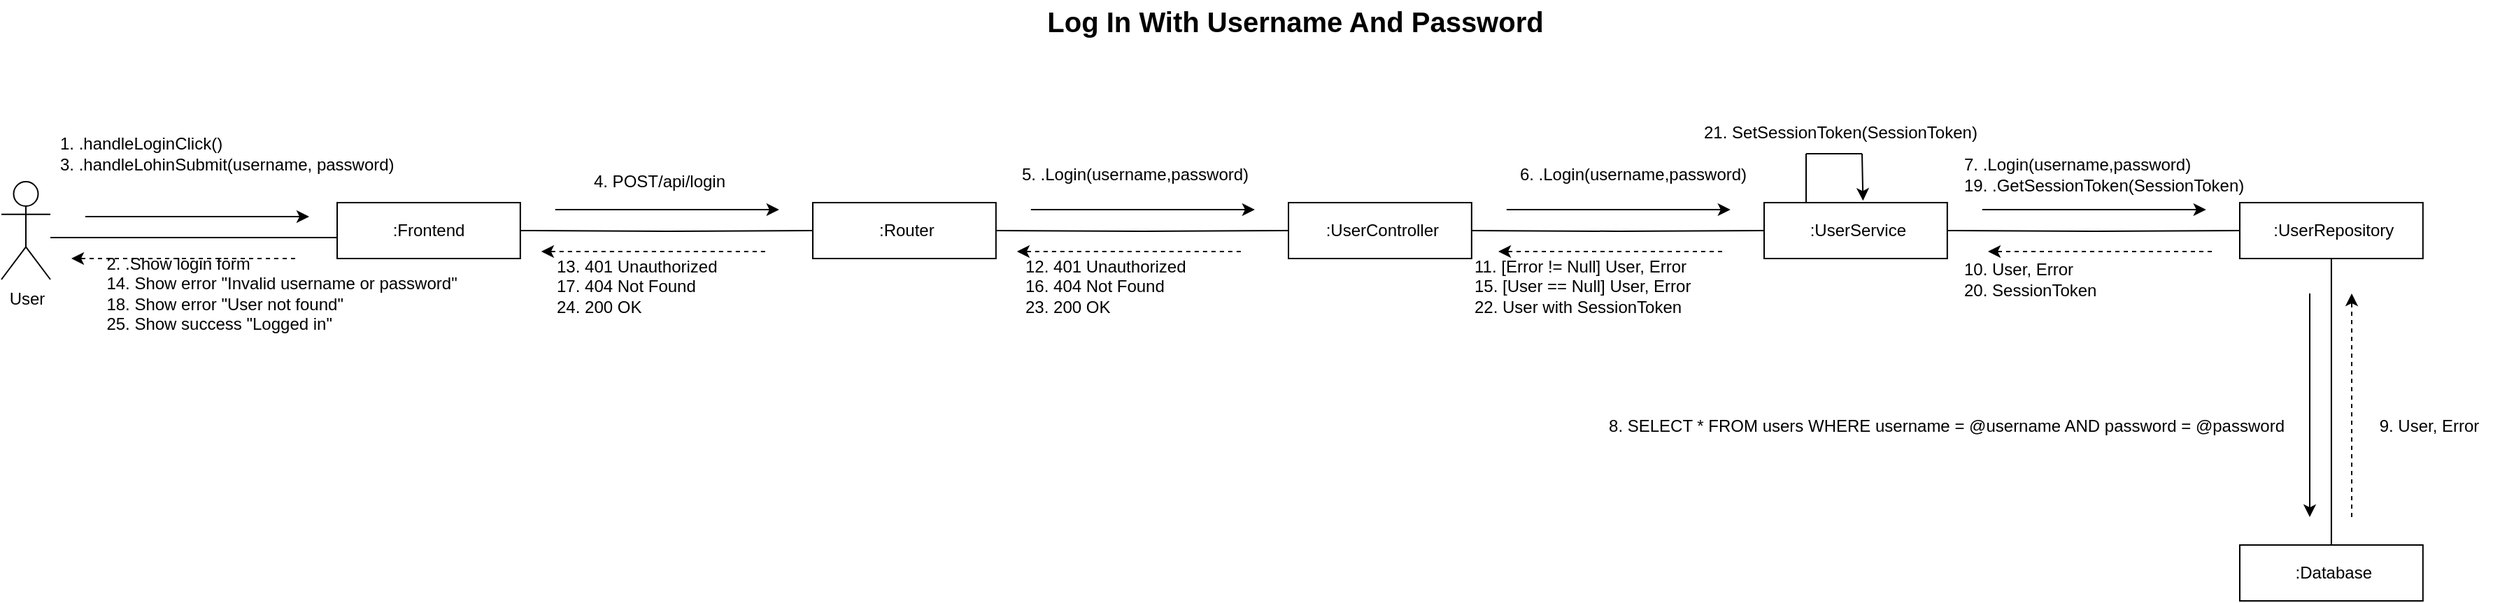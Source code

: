 <mxfile version="26.0.16">
  <diagram name="Page-1" id="EbPx7yfSxMJlQDCsH0uy">
    <mxGraphModel dx="5985" dy="2745" grid="1" gridSize="10" guides="1" tooltips="1" connect="1" arrows="1" fold="1" page="0" pageScale="1" pageWidth="850" pageHeight="1100" math="0" shadow="0">
      <root>
        <mxCell id="0" />
        <mxCell id="1" parent="0" />
        <mxCell id="f7zD8Vruu4fjO3Ho578D-1" style="edgeStyle=orthogonalEdgeStyle;rounded=0;orthogonalLoop=1;jettySize=auto;html=1;entryX=0;entryY=0.5;entryDx=0;entryDy=0;endArrow=none;startFill=0;" edge="1" parent="1">
          <mxGeometry relative="1" as="geometry">
            <mxPoint x="-2025" y="-440" as="sourcePoint" />
            <mxPoint x="-1820" y="-440" as="targetPoint" />
          </mxGeometry>
        </mxCell>
        <mxCell id="f7zD8Vruu4fjO3Ho578D-2" value="User" style="shape=umlActor;verticalLabelPosition=bottom;verticalAlign=top;html=1;outlineConnect=0;" vertex="1" parent="1">
          <mxGeometry x="-2060" y="-480" width="35" height="70" as="geometry" />
        </mxCell>
        <mxCell id="f7zD8Vruu4fjO3Ho578D-3" value=":Frontend" style="rounded=0;whiteSpace=wrap;html=1;" vertex="1" parent="1">
          <mxGeometry x="-1820" y="-465" width="130.91" height="40" as="geometry" />
        </mxCell>
        <mxCell id="f7zD8Vruu4fjO3Ho578D-4" value="" style="endArrow=classic;html=1;rounded=0;" edge="1" parent="1">
          <mxGeometry width="50" height="50" relative="1" as="geometry">
            <mxPoint x="-2000" y="-455" as="sourcePoint" />
            <mxPoint x="-1840" y="-455" as="targetPoint" />
          </mxGeometry>
        </mxCell>
        <mxCell id="f7zD8Vruu4fjO3Ho578D-5" value="" style="endArrow=classic;html=1;rounded=0;dashed=1;" edge="1" parent="1">
          <mxGeometry width="50" height="50" relative="1" as="geometry">
            <mxPoint x="-1850" y="-425" as="sourcePoint" />
            <mxPoint x="-2010" y="-425" as="targetPoint" />
          </mxGeometry>
        </mxCell>
        <mxCell id="f7zD8Vruu4fjO3Ho578D-6" value="&amp;nbsp;:Router" style="rounded=0;whiteSpace=wrap;html=1;" vertex="1" parent="1">
          <mxGeometry x="-1480" y="-465" width="130.91" height="40" as="geometry" />
        </mxCell>
        <mxCell id="f7zD8Vruu4fjO3Ho578D-7" style="edgeStyle=orthogonalEdgeStyle;rounded=0;orthogonalLoop=1;jettySize=auto;html=1;entryX=0;entryY=0.5;entryDx=0;entryDy=0;endArrow=none;startFill=0;" edge="1" parent="1" target="f7zD8Vruu4fjO3Ho578D-6">
          <mxGeometry relative="1" as="geometry">
            <mxPoint x="-1689.09" y="-445" as="sourcePoint" />
            <mxPoint x="-1484.09" y="-445" as="targetPoint" />
          </mxGeometry>
        </mxCell>
        <mxCell id="f7zD8Vruu4fjO3Ho578D-8" value="" style="endArrow=classic;html=1;rounded=0;" edge="1" parent="1">
          <mxGeometry width="50" height="50" relative="1" as="geometry">
            <mxPoint x="-1664.09" y="-460" as="sourcePoint" />
            <mxPoint x="-1504.09" y="-460" as="targetPoint" />
          </mxGeometry>
        </mxCell>
        <mxCell id="f7zD8Vruu4fjO3Ho578D-9" value="" style="endArrow=classic;html=1;rounded=0;dashed=1;" edge="1" parent="1">
          <mxGeometry width="50" height="50" relative="1" as="geometry">
            <mxPoint x="-1514.09" y="-430" as="sourcePoint" />
            <mxPoint x="-1674.09" y="-430" as="targetPoint" />
          </mxGeometry>
        </mxCell>
        <mxCell id="f7zD8Vruu4fjO3Ho578D-10" value="&amp;nbsp;" style="text;whiteSpace=wrap;html=1;" vertex="1" parent="1">
          <mxGeometry x="-1580" y="-480" width="40" height="40" as="geometry" />
        </mxCell>
        <mxCell id="f7zD8Vruu4fjO3Ho578D-11" value="&amp;nbsp;:UserController" style="rounded=0;whiteSpace=wrap;html=1;" vertex="1" parent="1">
          <mxGeometry x="-1140" y="-465" width="130.91" height="40" as="geometry" />
        </mxCell>
        <mxCell id="f7zD8Vruu4fjO3Ho578D-12" style="edgeStyle=orthogonalEdgeStyle;rounded=0;orthogonalLoop=1;jettySize=auto;html=1;entryX=0;entryY=0.5;entryDx=0;entryDy=0;endArrow=none;startFill=0;" edge="1" parent="1" target="f7zD8Vruu4fjO3Ho578D-11">
          <mxGeometry relative="1" as="geometry">
            <mxPoint x="-1349.09" y="-445" as="sourcePoint" />
            <mxPoint x="-1144.09" y="-445" as="targetPoint" />
          </mxGeometry>
        </mxCell>
        <mxCell id="f7zD8Vruu4fjO3Ho578D-13" value="" style="endArrow=classic;html=1;rounded=0;" edge="1" parent="1">
          <mxGeometry width="50" height="50" relative="1" as="geometry">
            <mxPoint x="-1324.09" y="-460" as="sourcePoint" />
            <mxPoint x="-1164.09" y="-460" as="targetPoint" />
          </mxGeometry>
        </mxCell>
        <mxCell id="f7zD8Vruu4fjO3Ho578D-14" value="" style="endArrow=classic;html=1;rounded=0;dashed=1;" edge="1" parent="1">
          <mxGeometry width="50" height="50" relative="1" as="geometry">
            <mxPoint x="-1174.09" y="-430" as="sourcePoint" />
            <mxPoint x="-1334.09" y="-430" as="targetPoint" />
          </mxGeometry>
        </mxCell>
        <mxCell id="f7zD8Vruu4fjO3Ho578D-15" value="&amp;nbsp;:UserService" style="rounded=0;whiteSpace=wrap;html=1;" vertex="1" parent="1">
          <mxGeometry x="-800" y="-465" width="130.91" height="40" as="geometry" />
        </mxCell>
        <mxCell id="f7zD8Vruu4fjO3Ho578D-16" style="edgeStyle=orthogonalEdgeStyle;rounded=0;orthogonalLoop=1;jettySize=auto;html=1;entryX=0;entryY=0.5;entryDx=0;entryDy=0;endArrow=none;startFill=0;" edge="1" parent="1" target="f7zD8Vruu4fjO3Ho578D-15">
          <mxGeometry relative="1" as="geometry">
            <mxPoint x="-1009.09" y="-445" as="sourcePoint" />
            <mxPoint x="-804.09" y="-445" as="targetPoint" />
          </mxGeometry>
        </mxCell>
        <mxCell id="f7zD8Vruu4fjO3Ho578D-17" value="" style="endArrow=classic;html=1;rounded=0;" edge="1" parent="1">
          <mxGeometry width="50" height="50" relative="1" as="geometry">
            <mxPoint x="-984.09" y="-460" as="sourcePoint" />
            <mxPoint x="-824.09" y="-460" as="targetPoint" />
          </mxGeometry>
        </mxCell>
        <mxCell id="f7zD8Vruu4fjO3Ho578D-18" value="" style="endArrow=classic;html=1;rounded=0;dashed=1;" edge="1" parent="1">
          <mxGeometry width="50" height="50" relative="1" as="geometry">
            <mxPoint x="-830.0" y="-430" as="sourcePoint" />
            <mxPoint x="-990.0" y="-430" as="targetPoint" />
          </mxGeometry>
        </mxCell>
        <mxCell id="f7zD8Vruu4fjO3Ho578D-19" style="edgeStyle=orthogonalEdgeStyle;rounded=0;orthogonalLoop=1;jettySize=auto;html=1;endArrow=none;startFill=0;" edge="1" parent="1" source="f7zD8Vruu4fjO3Ho578D-20" target="f7zD8Vruu4fjO3Ho578D-25">
          <mxGeometry relative="1" as="geometry" />
        </mxCell>
        <mxCell id="f7zD8Vruu4fjO3Ho578D-20" value="&amp;nbsp;:UserRepository" style="rounded=0;whiteSpace=wrap;html=1;" vertex="1" parent="1">
          <mxGeometry x="-460.0" y="-465" width="130.91" height="40" as="geometry" />
        </mxCell>
        <mxCell id="f7zD8Vruu4fjO3Ho578D-21" style="edgeStyle=orthogonalEdgeStyle;rounded=0;orthogonalLoop=1;jettySize=auto;html=1;entryX=0;entryY=0.5;entryDx=0;entryDy=0;endArrow=none;startFill=0;" edge="1" parent="1" target="f7zD8Vruu4fjO3Ho578D-20">
          <mxGeometry relative="1" as="geometry">
            <mxPoint x="-669.09" y="-445" as="sourcePoint" />
            <mxPoint x="-464.09" y="-445" as="targetPoint" />
          </mxGeometry>
        </mxCell>
        <mxCell id="f7zD8Vruu4fjO3Ho578D-22" value="" style="endArrow=classic;html=1;rounded=0;" edge="1" parent="1">
          <mxGeometry width="50" height="50" relative="1" as="geometry">
            <mxPoint x="-644.09" y="-460" as="sourcePoint" />
            <mxPoint x="-484.09" y="-460" as="targetPoint" />
          </mxGeometry>
        </mxCell>
        <mxCell id="f7zD8Vruu4fjO3Ho578D-23" value="" style="endArrow=classic;html=1;rounded=0;dashed=1;" edge="1" parent="1">
          <mxGeometry width="50" height="50" relative="1" as="geometry">
            <mxPoint x="-480.0" y="-430" as="sourcePoint" />
            <mxPoint x="-640.0" y="-430" as="targetPoint" />
          </mxGeometry>
        </mxCell>
        <mxCell id="f7zD8Vruu4fjO3Ho578D-24" value="&lt;div align=&quot;left&quot;&gt;1. .handleLoginClick()&lt;/div&gt;&lt;div align=&quot;left&quot;&gt;3. .handleLohinSubmit(username, password)&lt;br&gt;&lt;/div&gt;" style="text;html=1;align=left;verticalAlign=middle;resizable=0;points=[];autosize=1;strokeColor=none;fillColor=none;" vertex="1" parent="1">
          <mxGeometry x="-2020" y="-520" width="280" height="40" as="geometry" />
        </mxCell>
        <mxCell id="f7zD8Vruu4fjO3Ho578D-25" value="&amp;nbsp;:Database" style="rounded=0;whiteSpace=wrap;html=1;" vertex="1" parent="1">
          <mxGeometry x="-460.0" y="-220" width="130.91" height="40" as="geometry" />
        </mxCell>
        <mxCell id="f7zD8Vruu4fjO3Ho578D-26" value="" style="endArrow=classic;html=1;rounded=0;" edge="1" parent="1">
          <mxGeometry width="50" height="50" relative="1" as="geometry">
            <mxPoint x="-410" y="-400" as="sourcePoint" />
            <mxPoint x="-410" y="-240" as="targetPoint" />
          </mxGeometry>
        </mxCell>
        <mxCell id="f7zD8Vruu4fjO3Ho578D-27" value="" style="endArrow=classic;html=1;rounded=0;dashed=1;" edge="1" parent="1">
          <mxGeometry width="50" height="50" relative="1" as="geometry">
            <mxPoint x="-380" y="-240" as="sourcePoint" />
            <mxPoint x="-380" y="-400" as="targetPoint" />
          </mxGeometry>
        </mxCell>
        <mxCell id="f7zD8Vruu4fjO3Ho578D-28" value="&lt;div&gt;8. SELECT * FROM users WHERE username = @username AND password = @password&lt;/div&gt;" style="text;html=1;align=center;verticalAlign=middle;resizable=0;points=[];autosize=1;strokeColor=none;fillColor=none;" vertex="1" parent="1">
          <mxGeometry x="-930" y="-320" width="520" height="30" as="geometry" />
        </mxCell>
        <mxCell id="f7zD8Vruu4fjO3Ho578D-29" value="9. User, Error" style="text;html=1;align=center;verticalAlign=middle;resizable=0;points=[];autosize=1;strokeColor=none;fillColor=none;" vertex="1" parent="1">
          <mxGeometry x="-375.0" y="-320" width="100" height="30" as="geometry" />
        </mxCell>
        <mxCell id="f7zD8Vruu4fjO3Ho578D-30" value="&lt;div align=&quot;left&quot;&gt;11. [Error != Null] User, Error&lt;/div&gt;&lt;div align=&quot;left&quot;&gt;15. [User == Null] User, Error&lt;/div&gt;&lt;div align=&quot;left&quot;&gt;22. User with SessionToken&lt;br&gt;&lt;/div&gt;" style="text;html=1;align=left;verticalAlign=middle;resizable=0;points=[];autosize=1;strokeColor=none;fillColor=none;" vertex="1" parent="1">
          <mxGeometry x="-1009.09" y="-435" width="190" height="60" as="geometry" />
        </mxCell>
        <mxCell id="f7zD8Vruu4fjO3Ho578D-31" value="&lt;div align=&quot;left&quot;&gt;10. User, Error&lt;/div&gt;&lt;div align=&quot;left&quot;&gt;20. SessionToken&lt;br&gt;&lt;/div&gt;" style="text;html=1;align=left;verticalAlign=middle;resizable=0;points=[];autosize=1;strokeColor=none;fillColor=none;" vertex="1" parent="1">
          <mxGeometry x="-659.09" y="-430" width="120" height="40" as="geometry" />
        </mxCell>
        <mxCell id="f7zD8Vruu4fjO3Ho578D-32" value="&lt;div align=&quot;left&quot;&gt;2. .Show login form&lt;br&gt;&lt;/div&gt;&lt;div align=&quot;left&quot;&gt;14. Show error &quot;Invalid username or password&quot;&lt;/div&gt;&lt;div align=&quot;left&quot;&gt;18. Show error &quot;User not found&quot;&lt;/div&gt;&lt;div align=&quot;left&quot;&gt;25. Show success &quot;Logged in&quot;&lt;br&gt;&lt;/div&gt;" style="text;html=1;align=center;verticalAlign=middle;resizable=0;points=[];autosize=1;strokeColor=none;fillColor=none;" vertex="1" parent="1">
          <mxGeometry x="-2010" y="-435" width="300" height="70" as="geometry" />
        </mxCell>
        <mxCell id="f7zD8Vruu4fjO3Ho578D-33" value="4. POST/api/login" style="text;html=1;align=center;verticalAlign=middle;resizable=0;points=[];autosize=1;strokeColor=none;fillColor=none;" vertex="1" parent="1">
          <mxGeometry x="-1650" y="-495" width="120" height="30" as="geometry" />
        </mxCell>
        <mxCell id="f7zD8Vruu4fjO3Ho578D-34" value="5. .Login(username,password)" style="text;html=1;align=center;verticalAlign=middle;resizable=0;points=[];autosize=1;strokeColor=none;fillColor=none;" vertex="1" parent="1">
          <mxGeometry x="-1350" y="-500" width="200" height="30" as="geometry" />
        </mxCell>
        <mxCell id="f7zD8Vruu4fjO3Ho578D-35" value="6. .Login(username,password)" style="text;html=1;align=center;verticalAlign=middle;resizable=0;points=[];autosize=1;strokeColor=none;fillColor=none;" vertex="1" parent="1">
          <mxGeometry x="-994.09" y="-500" width="200" height="30" as="geometry" />
        </mxCell>
        <mxCell id="f7zD8Vruu4fjO3Ho578D-36" value="&lt;div align=&quot;left&quot;&gt;7. .Login(username,password)&lt;/div&gt;&lt;div align=&quot;left&quot;&gt;19. .GetSessionToken(SessionToken)&lt;br&gt;&lt;/div&gt;" style="text;html=1;align=left;verticalAlign=middle;resizable=0;points=[];autosize=1;strokeColor=none;fillColor=none;" vertex="1" parent="1">
          <mxGeometry x="-659.09" y="-505" width="230" height="40" as="geometry" />
        </mxCell>
        <mxCell id="f7zD8Vruu4fjO3Ho578D-37" value="&lt;div align=&quot;left&quot;&gt;12. 401 Unauthorized&lt;/div&gt;&lt;div align=&quot;left&quot;&gt;16. 404 Not Found&lt;/div&gt;&lt;div align=&quot;left&quot;&gt;23. 200 OK&lt;br&gt;&lt;/div&gt;" style="text;html=1;align=left;verticalAlign=middle;resizable=0;points=[];autosize=1;strokeColor=none;fillColor=none;" vertex="1" parent="1">
          <mxGeometry x="-1330" y="-435" width="150" height="60" as="geometry" />
        </mxCell>
        <mxCell id="f7zD8Vruu4fjO3Ho578D-38" value="&lt;div align=&quot;left&quot;&gt;13. 401 Unauthorized&lt;/div&gt;&lt;div align=&quot;left&quot;&gt;17. 404 Not Found&lt;/div&gt;&lt;div align=&quot;left&quot;&gt;24. 200 OK&lt;br&gt;&lt;/div&gt;" style="text;html=1;align=left;verticalAlign=middle;resizable=0;points=[];autosize=1;strokeColor=none;fillColor=none;" vertex="1" parent="1">
          <mxGeometry x="-1665" y="-435" width="150" height="60" as="geometry" />
        </mxCell>
        <mxCell id="f7zD8Vruu4fjO3Ho578D-39" value="Log In With Username And Password" style="text;html=1;align=center;verticalAlign=middle;whiteSpace=wrap;rounded=0;fontStyle=1;fontSize=20;" vertex="1" parent="1">
          <mxGeometry x="-1360" y="-610" width="450" height="30" as="geometry" />
        </mxCell>
        <mxCell id="f7zD8Vruu4fjO3Ho578D-42" value="" style="endArrow=none;html=1;rounded=0;" edge="1" parent="1">
          <mxGeometry width="50" height="50" relative="1" as="geometry">
            <mxPoint x="-770" y="-465" as="sourcePoint" />
            <mxPoint x="-770" y="-500" as="targetPoint" />
          </mxGeometry>
        </mxCell>
        <mxCell id="f7zD8Vruu4fjO3Ho578D-43" value="" style="endArrow=none;html=1;rounded=0;" edge="1" parent="1">
          <mxGeometry width="50" height="50" relative="1" as="geometry">
            <mxPoint x="-770" y="-500" as="sourcePoint" />
            <mxPoint x="-730" y="-500" as="targetPoint" />
          </mxGeometry>
        </mxCell>
        <mxCell id="f7zD8Vruu4fjO3Ho578D-44" value="" style="endArrow=classic;html=1;rounded=0;entryX=0.54;entryY=-0.034;entryDx=0;entryDy=0;entryPerimeter=0;" edge="1" parent="1" target="f7zD8Vruu4fjO3Ho578D-15">
          <mxGeometry width="50" height="50" relative="1" as="geometry">
            <mxPoint x="-730" y="-500" as="sourcePoint" />
            <mxPoint x="-720" y="-480" as="targetPoint" />
          </mxGeometry>
        </mxCell>
        <mxCell id="f7zD8Vruu4fjO3Ho578D-45" value="&lt;div align=&quot;left&quot;&gt;21. SetSessionToken(SessionToken)&lt;br&gt;&lt;/div&gt;" style="text;html=1;align=left;verticalAlign=middle;resizable=0;points=[];autosize=1;strokeColor=none;fillColor=none;" vertex="1" parent="1">
          <mxGeometry x="-844.55" y="-530" width="220" height="30" as="geometry" />
        </mxCell>
      </root>
    </mxGraphModel>
  </diagram>
</mxfile>
